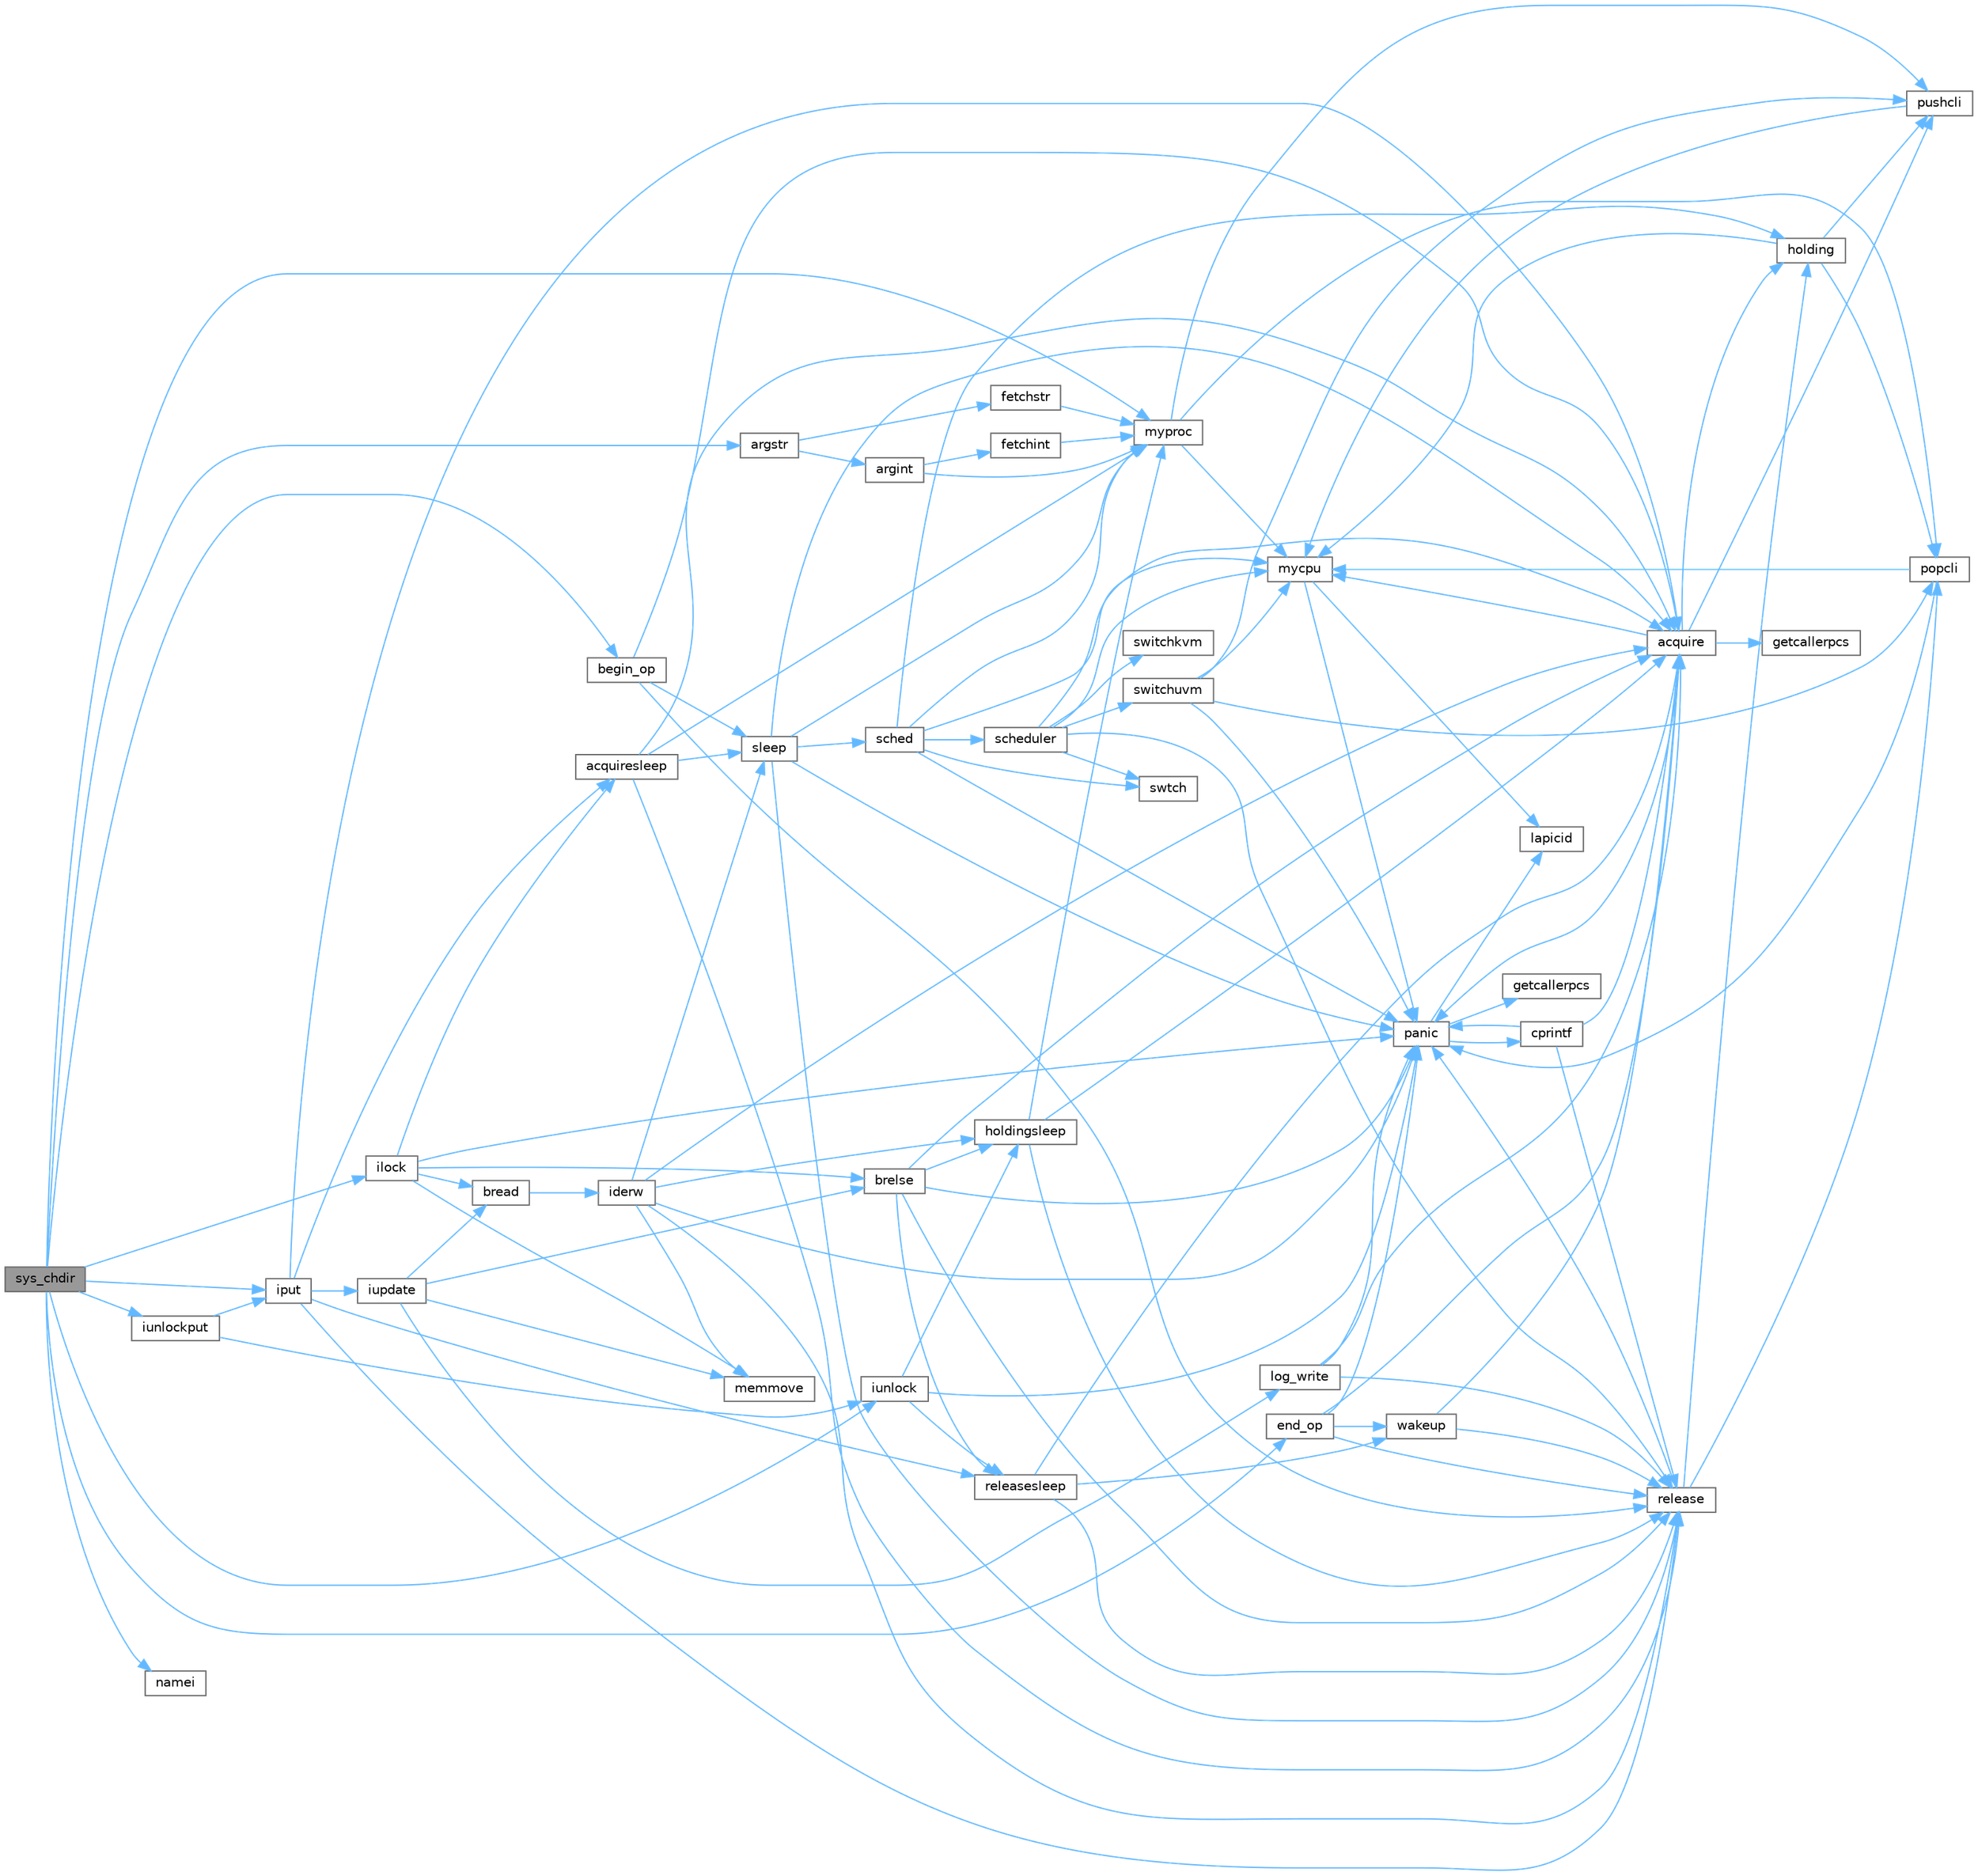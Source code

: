 digraph "sys_chdir"
{
 // LATEX_PDF_SIZE
  bgcolor="transparent";
  edge [fontname=Helvetica,fontsize=10,labelfontname=Helvetica,labelfontsize=10];
  node [fontname=Helvetica,fontsize=10,shape=box,height=0.2,width=0.4];
  rankdir="LR";
  Node1 [id="Node000001",label="sys_chdir",height=0.2,width=0.4,color="gray40", fillcolor="grey60", style="filled", fontcolor="black",tooltip=" "];
  Node1 -> Node2 [id="edge115_Node000001_Node000002",color="steelblue1",style="solid",tooltip=" "];
  Node2 [id="Node000002",label="argstr",height=0.2,width=0.4,color="grey40", fillcolor="white", style="filled",URL="$db/dd8/syscall_8c.html#a662eedd65f3e2165093842b80e3bc024",tooltip=" "];
  Node2 -> Node3 [id="edge116_Node000002_Node000003",color="steelblue1",style="solid",tooltip=" "];
  Node3 [id="Node000003",label="argint",height=0.2,width=0.4,color="grey40", fillcolor="white", style="filled",URL="$db/dd8/syscall_8c.html#ade56ef2176f85cd61e7b91b400e7d4d3",tooltip=" "];
  Node3 -> Node4 [id="edge117_Node000003_Node000004",color="steelblue1",style="solid",tooltip=" "];
  Node4 [id="Node000004",label="fetchint",height=0.2,width=0.4,color="grey40", fillcolor="white", style="filled",URL="$db/dd8/syscall_8c.html#a918cadc6c55aa7ac38982659c27a3a75",tooltip=" "];
  Node4 -> Node5 [id="edge118_Node000004_Node000005",color="steelblue1",style="solid",tooltip=" "];
  Node5 [id="Node000005",label="myproc",height=0.2,width=0.4,color="grey40", fillcolor="white", style="filled",URL="$d3/dda/proc_8c.html#a41af0935f3989aae450cf8988cd9c3a9",tooltip=" "];
  Node5 -> Node6 [id="edge119_Node000005_Node000006",color="steelblue1",style="solid",tooltip=" "];
  Node6 [id="Node000006",label="mycpu",height=0.2,width=0.4,color="grey40", fillcolor="white", style="filled",URL="$d3/dda/proc_8c.html#ad427959ad025dabd8cd393b27ec39160",tooltip=" "];
  Node6 -> Node7 [id="edge120_Node000006_Node000007",color="steelblue1",style="solid",tooltip=" "];
  Node7 [id="Node000007",label="lapicid",height=0.2,width=0.4,color="grey40", fillcolor="white", style="filled",URL="$dc/df6/lapic_8c.html#a627f7996b64f99d885244a5102c85164",tooltip=" "];
  Node6 -> Node8 [id="edge121_Node000006_Node000008",color="steelblue1",style="solid",tooltip=" "];
  Node8 [id="Node000008",label="panic",height=0.2,width=0.4,color="grey40", fillcolor="white", style="filled",URL="$d0/d56/console_8c.html#a95c0aca5d6d7487933984f08b189917a",tooltip=" "];
  Node8 -> Node9 [id="edge122_Node000008_Node000009",color="steelblue1",style="solid",tooltip=" "];
  Node9 [id="Node000009",label="cprintf",height=0.2,width=0.4,color="grey40", fillcolor="white", style="filled",URL="$d0/d56/console_8c.html#a90f0742d846503e4ed1804f1df421ec6",tooltip=" "];
  Node9 -> Node10 [id="edge123_Node000009_Node000010",color="steelblue1",style="solid",tooltip=" "];
  Node10 [id="Node000010",label="acquire",height=0.2,width=0.4,color="grey40", fillcolor="white", style="filled",URL="$d3/d2d/spinlock_8c.html#aed377f16a085b00de3a4b32392adbdfb",tooltip=" "];
  Node10 -> Node11 [id="edge124_Node000010_Node000011",color="steelblue1",style="solid",tooltip=" "];
  Node11 [id="Node000011",label="getcallerpcs",height=0.2,width=0.4,color="grey40", fillcolor="white", style="filled",URL="$d3/d2d/spinlock_8c.html#a6ac35304ea80f01086b47edcc2328010",tooltip=" "];
  Node10 -> Node12 [id="edge125_Node000010_Node000012",color="steelblue1",style="solid",tooltip=" "];
  Node12 [id="Node000012",label="holding",height=0.2,width=0.4,color="grey40", fillcolor="white", style="filled",URL="$d3/d2d/spinlock_8c.html#aea48df3e5cfb903179ad3dc78ab502d9",tooltip=" "];
  Node12 -> Node6 [id="edge126_Node000012_Node000006",color="steelblue1",style="solid",tooltip=" "];
  Node12 -> Node13 [id="edge127_Node000012_Node000013",color="steelblue1",style="solid",tooltip=" "];
  Node13 [id="Node000013",label="popcli",height=0.2,width=0.4,color="grey40", fillcolor="white", style="filled",URL="$d3/d2d/spinlock_8c.html#ae3424f669269fef400ce29c3aeb43fdb",tooltip=" "];
  Node13 -> Node6 [id="edge128_Node000013_Node000006",color="steelblue1",style="solid",tooltip=" "];
  Node13 -> Node8 [id="edge129_Node000013_Node000008",color="steelblue1",style="solid",tooltip=" "];
  Node12 -> Node14 [id="edge130_Node000012_Node000014",color="steelblue1",style="solid",tooltip=" "];
  Node14 [id="Node000014",label="pushcli",height=0.2,width=0.4,color="grey40", fillcolor="white", style="filled",URL="$d3/d2d/spinlock_8c.html#a206b749d1b7768dadce61cbcde7e0f1c",tooltip=" "];
  Node14 -> Node6 [id="edge131_Node000014_Node000006",color="steelblue1",style="solid",tooltip=" "];
  Node10 -> Node6 [id="edge132_Node000010_Node000006",color="steelblue1",style="solid",tooltip=" "];
  Node10 -> Node8 [id="edge133_Node000010_Node000008",color="steelblue1",style="solid",tooltip=" "];
  Node10 -> Node14 [id="edge134_Node000010_Node000014",color="steelblue1",style="solid",tooltip=" "];
  Node9 -> Node8 [id="edge135_Node000009_Node000008",color="steelblue1",style="solid",tooltip=" "];
  Node9 -> Node15 [id="edge136_Node000009_Node000015",color="steelblue1",style="solid",tooltip=" "];
  Node15 [id="Node000015",label="release",height=0.2,width=0.4,color="grey40", fillcolor="white", style="filled",URL="$d3/d2d/spinlock_8c.html#a1cee376aa9a00e754bf5481cd5f3d97b",tooltip=" "];
  Node15 -> Node12 [id="edge137_Node000015_Node000012",color="steelblue1",style="solid",tooltip=" "];
  Node15 -> Node8 [id="edge138_Node000015_Node000008",color="steelblue1",style="solid",tooltip=" "];
  Node15 -> Node13 [id="edge139_Node000015_Node000013",color="steelblue1",style="solid",tooltip=" "];
  Node8 -> Node16 [id="edge140_Node000008_Node000016",color="steelblue1",style="solid",tooltip=" "];
  Node16 [id="Node000016",label="getcallerpcs",height=0.2,width=0.4,color="grey40", fillcolor="white", style="filled",URL="$d5/d64/defs_8h.html#a4105de9e2969515d6c6c795c4386f69f",tooltip=" "];
  Node8 -> Node7 [id="edge141_Node000008_Node000007",color="steelblue1",style="solid",tooltip=" "];
  Node5 -> Node13 [id="edge142_Node000005_Node000013",color="steelblue1",style="solid",tooltip=" "];
  Node5 -> Node14 [id="edge143_Node000005_Node000014",color="steelblue1",style="solid",tooltip=" "];
  Node3 -> Node5 [id="edge144_Node000003_Node000005",color="steelblue1",style="solid",tooltip=" "];
  Node2 -> Node17 [id="edge145_Node000002_Node000017",color="steelblue1",style="solid",tooltip=" "];
  Node17 [id="Node000017",label="fetchstr",height=0.2,width=0.4,color="grey40", fillcolor="white", style="filled",URL="$db/dd8/syscall_8c.html#ace37b4584713ab6bda44a282a298961f",tooltip=" "];
  Node17 -> Node5 [id="edge146_Node000017_Node000005",color="steelblue1",style="solid",tooltip=" "];
  Node1 -> Node18 [id="edge147_Node000001_Node000018",color="steelblue1",style="solid",tooltip=" "];
  Node18 [id="Node000018",label="begin_op",height=0.2,width=0.4,color="grey40", fillcolor="white", style="filled",URL="$d7/df8/log_8c.html#ac96aa31ffc0500e749c62c4d377c21c9",tooltip=" "];
  Node18 -> Node10 [id="edge148_Node000018_Node000010",color="steelblue1",style="solid",tooltip=" "];
  Node18 -> Node15 [id="edge149_Node000018_Node000015",color="steelblue1",style="solid",tooltip=" "];
  Node18 -> Node19 [id="edge150_Node000018_Node000019",color="steelblue1",style="solid",tooltip=" "];
  Node19 [id="Node000019",label="sleep",height=0.2,width=0.4,color="grey40", fillcolor="white", style="filled",URL="$d3/dda/proc_8c.html#ae70cc0370342e46f6db3bec367232457",tooltip=" "];
  Node19 -> Node10 [id="edge151_Node000019_Node000010",color="steelblue1",style="solid",tooltip=" "];
  Node19 -> Node5 [id="edge152_Node000019_Node000005",color="steelblue1",style="solid",tooltip=" "];
  Node19 -> Node8 [id="edge153_Node000019_Node000008",color="steelblue1",style="solid",tooltip=" "];
  Node19 -> Node15 [id="edge154_Node000019_Node000015",color="steelblue1",style="solid",tooltip=" "];
  Node19 -> Node20 [id="edge155_Node000019_Node000020",color="steelblue1",style="solid",tooltip=" "];
  Node20 [id="Node000020",label="sched",height=0.2,width=0.4,color="grey40", fillcolor="white", style="filled",URL="$d3/dda/proc_8c.html#ad788da91743c333b5bed7c4a0dd12365",tooltip=" "];
  Node20 -> Node12 [id="edge156_Node000020_Node000012",color="steelblue1",style="solid",tooltip=" "];
  Node20 -> Node6 [id="edge157_Node000020_Node000006",color="steelblue1",style="solid",tooltip=" "];
  Node20 -> Node5 [id="edge158_Node000020_Node000005",color="steelblue1",style="solid",tooltip=" "];
  Node20 -> Node8 [id="edge159_Node000020_Node000008",color="steelblue1",style="solid",tooltip=" "];
  Node20 -> Node21 [id="edge160_Node000020_Node000021",color="steelblue1",style="solid",tooltip=" "];
  Node21 [id="Node000021",label="scheduler",height=0.2,width=0.4,color="grey40", fillcolor="white", style="filled",URL="$d3/dda/proc_8c.html#a9fa00b0be5d3c4781048861e2506eb63",tooltip=" "];
  Node21 -> Node10 [id="edge161_Node000021_Node000010",color="steelblue1",style="solid",tooltip=" "];
  Node21 -> Node6 [id="edge162_Node000021_Node000006",color="steelblue1",style="solid",tooltip=" "];
  Node21 -> Node15 [id="edge163_Node000021_Node000015",color="steelblue1",style="solid",tooltip=" "];
  Node21 -> Node22 [id="edge164_Node000021_Node000022",color="steelblue1",style="solid",tooltip=" "];
  Node22 [id="Node000022",label="switchkvm",height=0.2,width=0.4,color="grey40", fillcolor="white", style="filled",URL="$de/de9/vm_8c.html#a02ca0670bc1fe12e38453082631ff360",tooltip=" "];
  Node21 -> Node23 [id="edge165_Node000021_Node000023",color="steelblue1",style="solid",tooltip=" "];
  Node23 [id="Node000023",label="switchuvm",height=0.2,width=0.4,color="grey40", fillcolor="white", style="filled",URL="$de/de9/vm_8c.html#a87c90f0ab2a1b11c2b55f4e483bb8493",tooltip=" "];
  Node23 -> Node6 [id="edge166_Node000023_Node000006",color="steelblue1",style="solid",tooltip=" "];
  Node23 -> Node8 [id="edge167_Node000023_Node000008",color="steelblue1",style="solid",tooltip=" "];
  Node23 -> Node13 [id="edge168_Node000023_Node000013",color="steelblue1",style="solid",tooltip=" "];
  Node23 -> Node14 [id="edge169_Node000023_Node000014",color="steelblue1",style="solid",tooltip=" "];
  Node21 -> Node24 [id="edge170_Node000021_Node000024",color="steelblue1",style="solid",tooltip=" "];
  Node24 [id="Node000024",label="swtch",height=0.2,width=0.4,color="grey40", fillcolor="white", style="filled",URL="$d5/d64/defs_8h.html#a1d9e7047d3dfb57809a2541d8387705e",tooltip=" "];
  Node20 -> Node24 [id="edge171_Node000020_Node000024",color="steelblue1",style="solid",tooltip=" "];
  Node1 -> Node25 [id="edge172_Node000001_Node000025",color="steelblue1",style="solid",tooltip=" "];
  Node25 [id="Node000025",label="end_op",height=0.2,width=0.4,color="grey40", fillcolor="white", style="filled",URL="$d7/df8/log_8c.html#ac0f12be0ca0de555e60b27b06a57a65b",tooltip=" "];
  Node25 -> Node10 [id="edge173_Node000025_Node000010",color="steelblue1",style="solid",tooltip=" "];
  Node25 -> Node8 [id="edge174_Node000025_Node000008",color="steelblue1",style="solid",tooltip=" "];
  Node25 -> Node15 [id="edge175_Node000025_Node000015",color="steelblue1",style="solid",tooltip=" "];
  Node25 -> Node26 [id="edge176_Node000025_Node000026",color="steelblue1",style="solid",tooltip=" "];
  Node26 [id="Node000026",label="wakeup",height=0.2,width=0.4,color="grey40", fillcolor="white", style="filled",URL="$d3/dda/proc_8c.html#a4a34d9f03e436cfa09b88f735f6ee952",tooltip=" "];
  Node26 -> Node10 [id="edge177_Node000026_Node000010",color="steelblue1",style="solid",tooltip=" "];
  Node26 -> Node15 [id="edge178_Node000026_Node000015",color="steelblue1",style="solid",tooltip=" "];
  Node1 -> Node27 [id="edge179_Node000001_Node000027",color="steelblue1",style="solid",tooltip=" "];
  Node27 [id="Node000027",label="ilock",height=0.2,width=0.4,color="grey40", fillcolor="white", style="filled",URL="$d2/d5a/fs_8c.html#aed28187406d84a3aa71f10c6235a03ec",tooltip=" "];
  Node27 -> Node28 [id="edge180_Node000027_Node000028",color="steelblue1",style="solid",tooltip=" "];
  Node28 [id="Node000028",label="acquiresleep",height=0.2,width=0.4,color="grey40", fillcolor="white", style="filled",URL="$d8/dd1/sleeplock_8c.html#aaad2d7a86d4859982dd9a132f5128ff2",tooltip=" "];
  Node28 -> Node10 [id="edge181_Node000028_Node000010",color="steelblue1",style="solid",tooltip=" "];
  Node28 -> Node5 [id="edge182_Node000028_Node000005",color="steelblue1",style="solid",tooltip=" "];
  Node28 -> Node15 [id="edge183_Node000028_Node000015",color="steelblue1",style="solid",tooltip=" "];
  Node28 -> Node19 [id="edge184_Node000028_Node000019",color="steelblue1",style="solid",tooltip=" "];
  Node27 -> Node29 [id="edge185_Node000027_Node000029",color="steelblue1",style="solid",tooltip=" "];
  Node29 [id="Node000029",label="bread",height=0.2,width=0.4,color="grey40", fillcolor="white", style="filled",URL="$dc/de6/bio_8c.html#a30b8d2ef2300ed8e3d879a428fe39898",tooltip=" "];
  Node29 -> Node30 [id="edge186_Node000029_Node000030",color="steelblue1",style="solid",tooltip=" "];
  Node30 [id="Node000030",label="iderw",height=0.2,width=0.4,color="grey40", fillcolor="white", style="filled",URL="$da/d9b/memide_8c.html#a7f36b008f02088c86f76e98e05b55af5",tooltip=" "];
  Node30 -> Node10 [id="edge187_Node000030_Node000010",color="steelblue1",style="solid",tooltip=" "];
  Node30 -> Node31 [id="edge188_Node000030_Node000031",color="steelblue1",style="solid",tooltip=" "];
  Node31 [id="Node000031",label="holdingsleep",height=0.2,width=0.4,color="grey40", fillcolor="white", style="filled",URL="$d8/dd1/sleeplock_8c.html#a6fdbe54cbecd8fc67d74793b27adcf05",tooltip=" "];
  Node31 -> Node10 [id="edge189_Node000031_Node000010",color="steelblue1",style="solid",tooltip=" "];
  Node31 -> Node5 [id="edge190_Node000031_Node000005",color="steelblue1",style="solid",tooltip=" "];
  Node31 -> Node15 [id="edge191_Node000031_Node000015",color="steelblue1",style="solid",tooltip=" "];
  Node30 -> Node32 [id="edge192_Node000030_Node000032",color="steelblue1",style="solid",tooltip=" "];
  Node32 [id="Node000032",label="memmove",height=0.2,width=0.4,color="grey40", fillcolor="white", style="filled",URL="$d1/db0/string_8c.html#a07f97e2ed1ce37955192d52de8f4911f",tooltip=" "];
  Node30 -> Node8 [id="edge193_Node000030_Node000008",color="steelblue1",style="solid",tooltip=" "];
  Node30 -> Node15 [id="edge194_Node000030_Node000015",color="steelblue1",style="solid",tooltip=" "];
  Node30 -> Node19 [id="edge195_Node000030_Node000019",color="steelblue1",style="solid",tooltip=" "];
  Node27 -> Node33 [id="edge196_Node000027_Node000033",color="steelblue1",style="solid",tooltip=" "];
  Node33 [id="Node000033",label="brelse",height=0.2,width=0.4,color="grey40", fillcolor="white", style="filled",URL="$dc/de6/bio_8c.html#ab5335aeb503731104314321a78a6d727",tooltip=" "];
  Node33 -> Node10 [id="edge197_Node000033_Node000010",color="steelblue1",style="solid",tooltip=" "];
  Node33 -> Node31 [id="edge198_Node000033_Node000031",color="steelblue1",style="solid",tooltip=" "];
  Node33 -> Node8 [id="edge199_Node000033_Node000008",color="steelblue1",style="solid",tooltip=" "];
  Node33 -> Node15 [id="edge200_Node000033_Node000015",color="steelblue1",style="solid",tooltip=" "];
  Node33 -> Node34 [id="edge201_Node000033_Node000034",color="steelblue1",style="solid",tooltip=" "];
  Node34 [id="Node000034",label="releasesleep",height=0.2,width=0.4,color="grey40", fillcolor="white", style="filled",URL="$d8/dd1/sleeplock_8c.html#aa997067c2c9bfef15af6fa0a10c20f4a",tooltip=" "];
  Node34 -> Node10 [id="edge202_Node000034_Node000010",color="steelblue1",style="solid",tooltip=" "];
  Node34 -> Node15 [id="edge203_Node000034_Node000015",color="steelblue1",style="solid",tooltip=" "];
  Node34 -> Node26 [id="edge204_Node000034_Node000026",color="steelblue1",style="solid",tooltip=" "];
  Node27 -> Node32 [id="edge205_Node000027_Node000032",color="steelblue1",style="solid",tooltip=" "];
  Node27 -> Node8 [id="edge206_Node000027_Node000008",color="steelblue1",style="solid",tooltip=" "];
  Node1 -> Node35 [id="edge207_Node000001_Node000035",color="steelblue1",style="solid",tooltip=" "];
  Node35 [id="Node000035",label="iput",height=0.2,width=0.4,color="grey40", fillcolor="white", style="filled",URL="$d2/d5a/fs_8c.html#ab3c447f135c68e4c3c1f8d5866f6e77b",tooltip=" "];
  Node35 -> Node10 [id="edge208_Node000035_Node000010",color="steelblue1",style="solid",tooltip=" "];
  Node35 -> Node28 [id="edge209_Node000035_Node000028",color="steelblue1",style="solid",tooltip=" "];
  Node35 -> Node36 [id="edge210_Node000035_Node000036",color="steelblue1",style="solid",tooltip=" "];
  Node36 [id="Node000036",label="iupdate",height=0.2,width=0.4,color="grey40", fillcolor="white", style="filled",URL="$d2/d5a/fs_8c.html#a7220afa8e5f4bea540eb95879ea7df6e",tooltip=" "];
  Node36 -> Node29 [id="edge211_Node000036_Node000029",color="steelblue1",style="solid",tooltip=" "];
  Node36 -> Node33 [id="edge212_Node000036_Node000033",color="steelblue1",style="solid",tooltip=" "];
  Node36 -> Node37 [id="edge213_Node000036_Node000037",color="steelblue1",style="solid",tooltip=" "];
  Node37 [id="Node000037",label="log_write",height=0.2,width=0.4,color="grey40", fillcolor="white", style="filled",URL="$d7/df8/log_8c.html#a7eacb0fbebe5ce4c7d3ddea15908b13d",tooltip=" "];
  Node37 -> Node10 [id="edge214_Node000037_Node000010",color="steelblue1",style="solid",tooltip=" "];
  Node37 -> Node8 [id="edge215_Node000037_Node000008",color="steelblue1",style="solid",tooltip=" "];
  Node37 -> Node15 [id="edge216_Node000037_Node000015",color="steelblue1",style="solid",tooltip=" "];
  Node36 -> Node32 [id="edge217_Node000036_Node000032",color="steelblue1",style="solid",tooltip=" "];
  Node35 -> Node15 [id="edge218_Node000035_Node000015",color="steelblue1",style="solid",tooltip=" "];
  Node35 -> Node34 [id="edge219_Node000035_Node000034",color="steelblue1",style="solid",tooltip=" "];
  Node1 -> Node38 [id="edge220_Node000001_Node000038",color="steelblue1",style="solid",tooltip=" "];
  Node38 [id="Node000038",label="iunlock",height=0.2,width=0.4,color="grey40", fillcolor="white", style="filled",URL="$d2/d5a/fs_8c.html#ae4e29916219b9293b37f9c34220694fe",tooltip=" "];
  Node38 -> Node31 [id="edge221_Node000038_Node000031",color="steelblue1",style="solid",tooltip=" "];
  Node38 -> Node8 [id="edge222_Node000038_Node000008",color="steelblue1",style="solid",tooltip=" "];
  Node38 -> Node34 [id="edge223_Node000038_Node000034",color="steelblue1",style="solid",tooltip=" "];
  Node1 -> Node39 [id="edge224_Node000001_Node000039",color="steelblue1",style="solid",tooltip=" "];
  Node39 [id="Node000039",label="iunlockput",height=0.2,width=0.4,color="grey40", fillcolor="white", style="filled",URL="$d2/d5a/fs_8c.html#a207b3008bae35596c55ec7c4fc6875eb",tooltip=" "];
  Node39 -> Node35 [id="edge225_Node000039_Node000035",color="steelblue1",style="solid",tooltip=" "];
  Node39 -> Node38 [id="edge226_Node000039_Node000038",color="steelblue1",style="solid",tooltip=" "];
  Node1 -> Node5 [id="edge227_Node000001_Node000005",color="steelblue1",style="solid",tooltip=" "];
  Node1 -> Node40 [id="edge228_Node000001_Node000040",color="steelblue1",style="solid",tooltip=" "];
  Node40 [id="Node000040",label="namei",height=0.2,width=0.4,color="grey40", fillcolor="white", style="filled",URL="$d2/d5a/fs_8c.html#a35c52ecf358097c17dcbbd5594acb41a",tooltip=" "];
}
